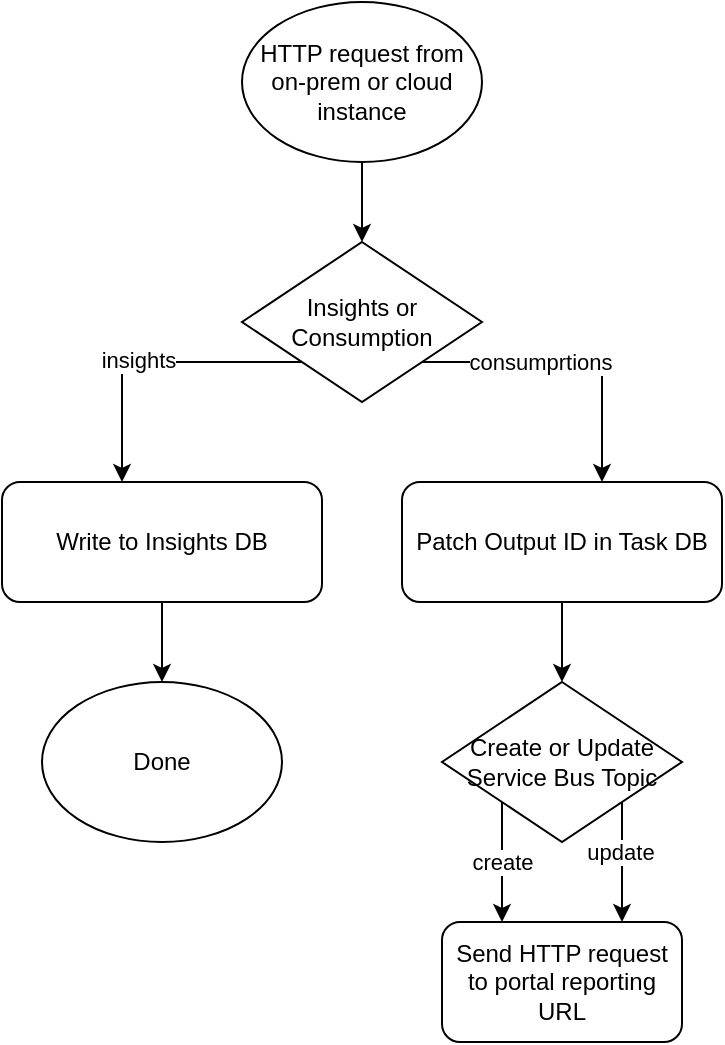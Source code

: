 <mxfile version="20.0.4" type="github">
  <diagram id="_z7J9TWY1c6EhE4XDfh3" name="Page-1">
    <mxGraphModel dx="1018" dy="592" grid="1" gridSize="10" guides="1" tooltips="1" connect="1" arrows="1" fold="1" page="1" pageScale="1" pageWidth="827" pageHeight="1169" math="0" shadow="0">
      <root>
        <mxCell id="0" />
        <mxCell id="1" parent="0" />
        <mxCell id="0Ff3-hqbQeK48gbbymod-4" style="edgeStyle=orthogonalEdgeStyle;rounded=0;orthogonalLoop=1;jettySize=auto;html=1;entryX=0.5;entryY=0;entryDx=0;entryDy=0;" edge="1" parent="1" source="0Ff3-hqbQeK48gbbymod-1" target="0Ff3-hqbQeK48gbbymod-3">
          <mxGeometry relative="1" as="geometry" />
        </mxCell>
        <mxCell id="0Ff3-hqbQeK48gbbymod-1" value="HTTP request from on-prem or cloud instance" style="ellipse;whiteSpace=wrap;html=1;" vertex="1" parent="1">
          <mxGeometry x="360" y="40" width="120" height="80" as="geometry" />
        </mxCell>
        <mxCell id="0Ff3-hqbQeK48gbbymod-12" style="edgeStyle=orthogonalEdgeStyle;rounded=0;orthogonalLoop=1;jettySize=auto;html=1;entryX=0.5;entryY=0;entryDx=0;entryDy=0;" edge="1" parent="1" source="0Ff3-hqbQeK48gbbymod-2" target="0Ff3-hqbQeK48gbbymod-11">
          <mxGeometry relative="1" as="geometry" />
        </mxCell>
        <mxCell id="0Ff3-hqbQeK48gbbymod-2" value="Write to Insights DB" style="rounded=1;whiteSpace=wrap;html=1;" vertex="1" parent="1">
          <mxGeometry x="240" y="280" width="160" height="60" as="geometry" />
        </mxCell>
        <mxCell id="0Ff3-hqbQeK48gbbymod-5" style="edgeStyle=orthogonalEdgeStyle;rounded=0;orthogonalLoop=1;jettySize=auto;html=1;" edge="1" parent="1" source="0Ff3-hqbQeK48gbbymod-3" target="0Ff3-hqbQeK48gbbymod-2">
          <mxGeometry relative="1" as="geometry">
            <Array as="points">
              <mxPoint x="300" y="220" />
            </Array>
          </mxGeometry>
        </mxCell>
        <mxCell id="0Ff3-hqbQeK48gbbymod-9" value="insights" style="edgeLabel;html=1;align=center;verticalAlign=middle;resizable=0;points=[];" vertex="1" connectable="0" parent="0Ff3-hqbQeK48gbbymod-5">
          <mxGeometry x="0.093" y="-1" relative="1" as="geometry">
            <mxPoint as="offset" />
          </mxGeometry>
        </mxCell>
        <mxCell id="0Ff3-hqbQeK48gbbymod-7" style="edgeStyle=orthogonalEdgeStyle;rounded=0;orthogonalLoop=1;jettySize=auto;html=1;" edge="1" parent="1" source="0Ff3-hqbQeK48gbbymod-3" target="0Ff3-hqbQeK48gbbymod-6">
          <mxGeometry relative="1" as="geometry">
            <Array as="points">
              <mxPoint x="540" y="220" />
            </Array>
          </mxGeometry>
        </mxCell>
        <mxCell id="0Ff3-hqbQeK48gbbymod-10" value="consumprtions" style="edgeLabel;html=1;align=center;verticalAlign=middle;resizable=0;points=[];" vertex="1" connectable="0" parent="0Ff3-hqbQeK48gbbymod-7">
          <mxGeometry x="-0.213" relative="1" as="geometry">
            <mxPoint as="offset" />
          </mxGeometry>
        </mxCell>
        <mxCell id="0Ff3-hqbQeK48gbbymod-3" value="Insights or Consumption" style="rhombus;whiteSpace=wrap;html=1;" vertex="1" parent="1">
          <mxGeometry x="360" y="160" width="120" height="80" as="geometry" />
        </mxCell>
        <mxCell id="0Ff3-hqbQeK48gbbymod-14" style="edgeStyle=orthogonalEdgeStyle;rounded=0;orthogonalLoop=1;jettySize=auto;html=1;entryX=0.5;entryY=0;entryDx=0;entryDy=0;" edge="1" parent="1" source="0Ff3-hqbQeK48gbbymod-6" target="0Ff3-hqbQeK48gbbymod-13">
          <mxGeometry relative="1" as="geometry" />
        </mxCell>
        <mxCell id="0Ff3-hqbQeK48gbbymod-6" value="Patch Output ID in Task DB" style="rounded=1;whiteSpace=wrap;html=1;" vertex="1" parent="1">
          <mxGeometry x="440" y="280" width="160" height="60" as="geometry" />
        </mxCell>
        <mxCell id="0Ff3-hqbQeK48gbbymod-11" value="Done" style="ellipse;whiteSpace=wrap;html=1;" vertex="1" parent="1">
          <mxGeometry x="260" y="380" width="120" height="80" as="geometry" />
        </mxCell>
        <mxCell id="0Ff3-hqbQeK48gbbymod-16" value="create" style="edgeStyle=orthogonalEdgeStyle;rounded=0;orthogonalLoop=1;jettySize=auto;html=1;entryX=0.25;entryY=0;entryDx=0;entryDy=0;" edge="1" parent="1" source="0Ff3-hqbQeK48gbbymod-13" target="0Ff3-hqbQeK48gbbymod-15">
          <mxGeometry relative="1" as="geometry">
            <Array as="points">
              <mxPoint x="500" y="460" />
              <mxPoint x="500" y="460" />
            </Array>
          </mxGeometry>
        </mxCell>
        <mxCell id="0Ff3-hqbQeK48gbbymod-17" style="edgeStyle=orthogonalEdgeStyle;rounded=0;orthogonalLoop=1;jettySize=auto;html=1;entryX=0.75;entryY=0;entryDx=0;entryDy=0;" edge="1" parent="1" source="0Ff3-hqbQeK48gbbymod-13" target="0Ff3-hqbQeK48gbbymod-15">
          <mxGeometry relative="1" as="geometry">
            <Array as="points">
              <mxPoint x="540" y="450" />
              <mxPoint x="540" y="450" />
            </Array>
          </mxGeometry>
        </mxCell>
        <mxCell id="0Ff3-hqbQeK48gbbymod-18" value="update" style="edgeLabel;html=1;align=center;verticalAlign=middle;resizable=0;points=[];" vertex="1" connectable="0" parent="0Ff3-hqbQeK48gbbymod-17">
          <mxGeometry x="-0.217" y="-1" relative="1" as="geometry">
            <mxPoint y="1" as="offset" />
          </mxGeometry>
        </mxCell>
        <mxCell id="0Ff3-hqbQeK48gbbymod-13" value="Create or Update&lt;br&gt;Service Bus Topic" style="rhombus;whiteSpace=wrap;html=1;" vertex="1" parent="1">
          <mxGeometry x="460" y="380" width="120" height="80" as="geometry" />
        </mxCell>
        <mxCell id="0Ff3-hqbQeK48gbbymod-15" value="Send HTTP request to portal reporting URL" style="rounded=1;whiteSpace=wrap;html=1;" vertex="1" parent="1">
          <mxGeometry x="460" y="500" width="120" height="60" as="geometry" />
        </mxCell>
      </root>
    </mxGraphModel>
  </diagram>
</mxfile>
